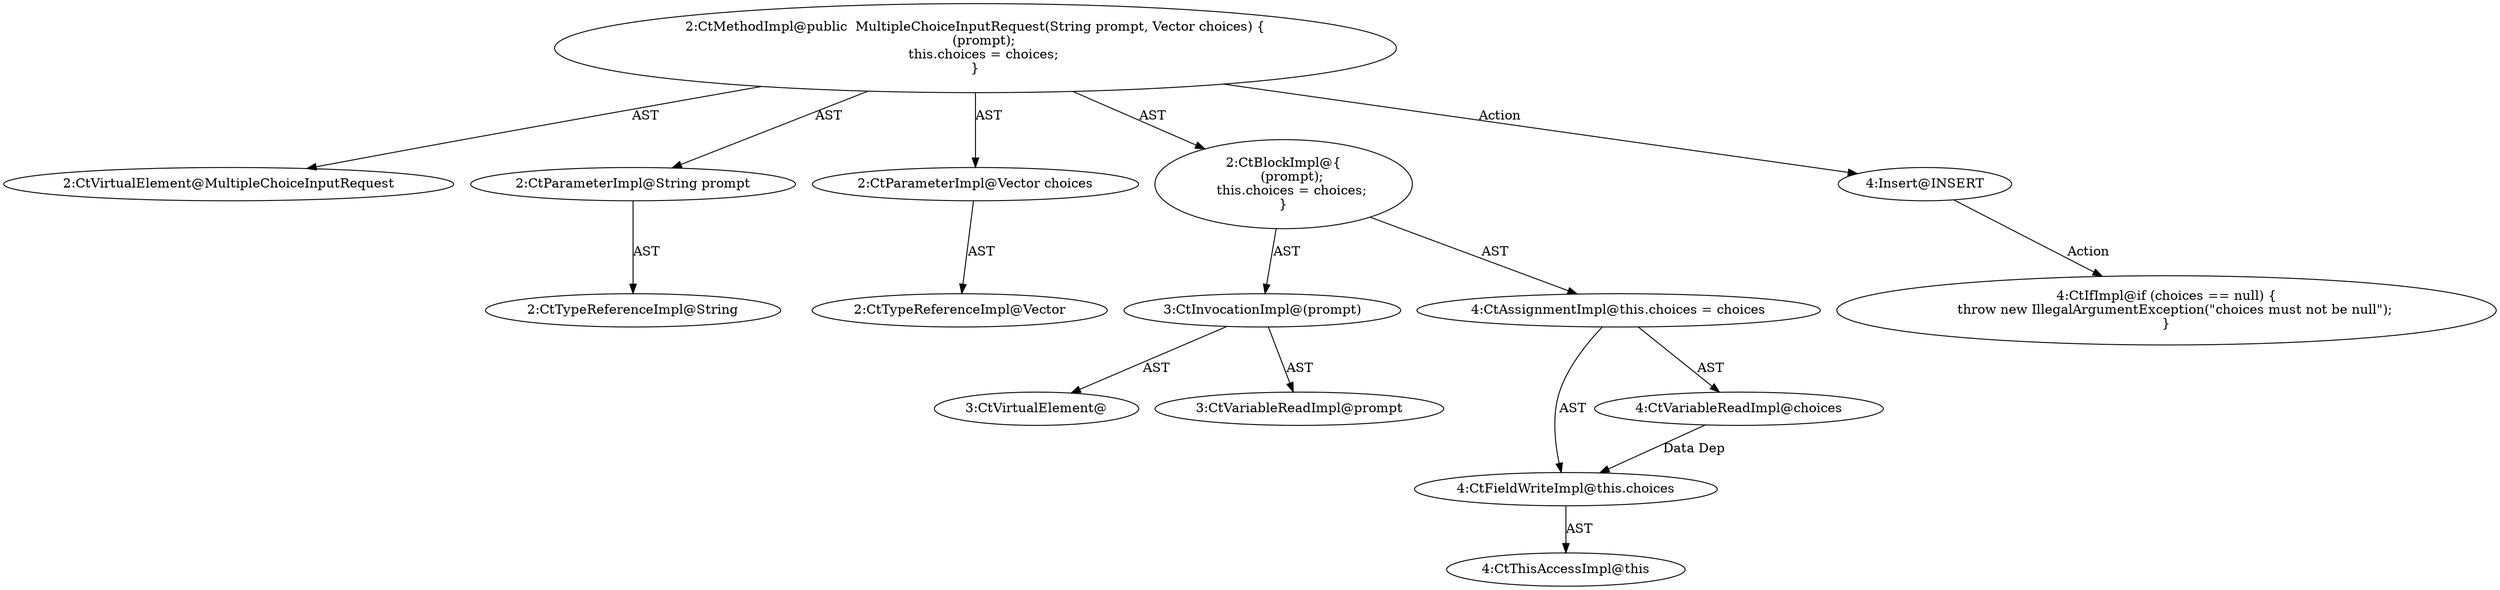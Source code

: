 digraph "MultipleChoiceInputRequest#?,String,Vector" {
0 [label="2:CtVirtualElement@MultipleChoiceInputRequest" shape=ellipse]
1 [label="2:CtParameterImpl@String prompt" shape=ellipse]
2 [label="2:CtTypeReferenceImpl@String" shape=ellipse]
3 [label="2:CtParameterImpl@Vector choices" shape=ellipse]
4 [label="2:CtTypeReferenceImpl@Vector" shape=ellipse]
5 [label="3:CtVirtualElement@" shape=ellipse]
6 [label="3:CtVariableReadImpl@prompt" shape=ellipse]
7 [label="3:CtInvocationImpl@(prompt)" shape=ellipse]
8 [label="4:CtFieldWriteImpl@this.choices" shape=ellipse]
9 [label="4:CtThisAccessImpl@this" shape=ellipse]
10 [label="4:CtVariableReadImpl@choices" shape=ellipse]
11 [label="4:CtAssignmentImpl@this.choices = choices" shape=ellipse]
12 [label="2:CtBlockImpl@\{
    (prompt);
    this.choices = choices;
\}" shape=ellipse]
13 [label="2:CtMethodImpl@public  MultipleChoiceInputRequest(String prompt, Vector choices) \{
    (prompt);
    this.choices = choices;
\}" shape=ellipse]
14 [label="4:Insert@INSERT" shape=ellipse]
15 [label="4:CtIfImpl@if (choices == null) \{
    throw new IllegalArgumentException(\"choices must not be null\");
\}" shape=ellipse]
1 -> 2 [label="AST"];
3 -> 4 [label="AST"];
7 -> 5 [label="AST"];
7 -> 6 [label="AST"];
8 -> 9 [label="AST"];
10 -> 8 [label="Data Dep"];
11 -> 8 [label="AST"];
11 -> 10 [label="AST"];
12 -> 7 [label="AST"];
12 -> 11 [label="AST"];
13 -> 0 [label="AST"];
13 -> 1 [label="AST"];
13 -> 3 [label="AST"];
13 -> 12 [label="AST"];
13 -> 14 [label="Action"];
14 -> 15 [label="Action"];
}